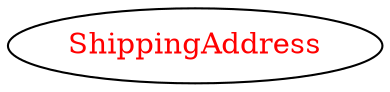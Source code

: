 digraph dependencyGraph {
 concentrate=true;
 ranksep="2.0";
 rankdir="LR"; 
 splines="ortho";
"ShippingAddress" [fontcolor="red"];
}